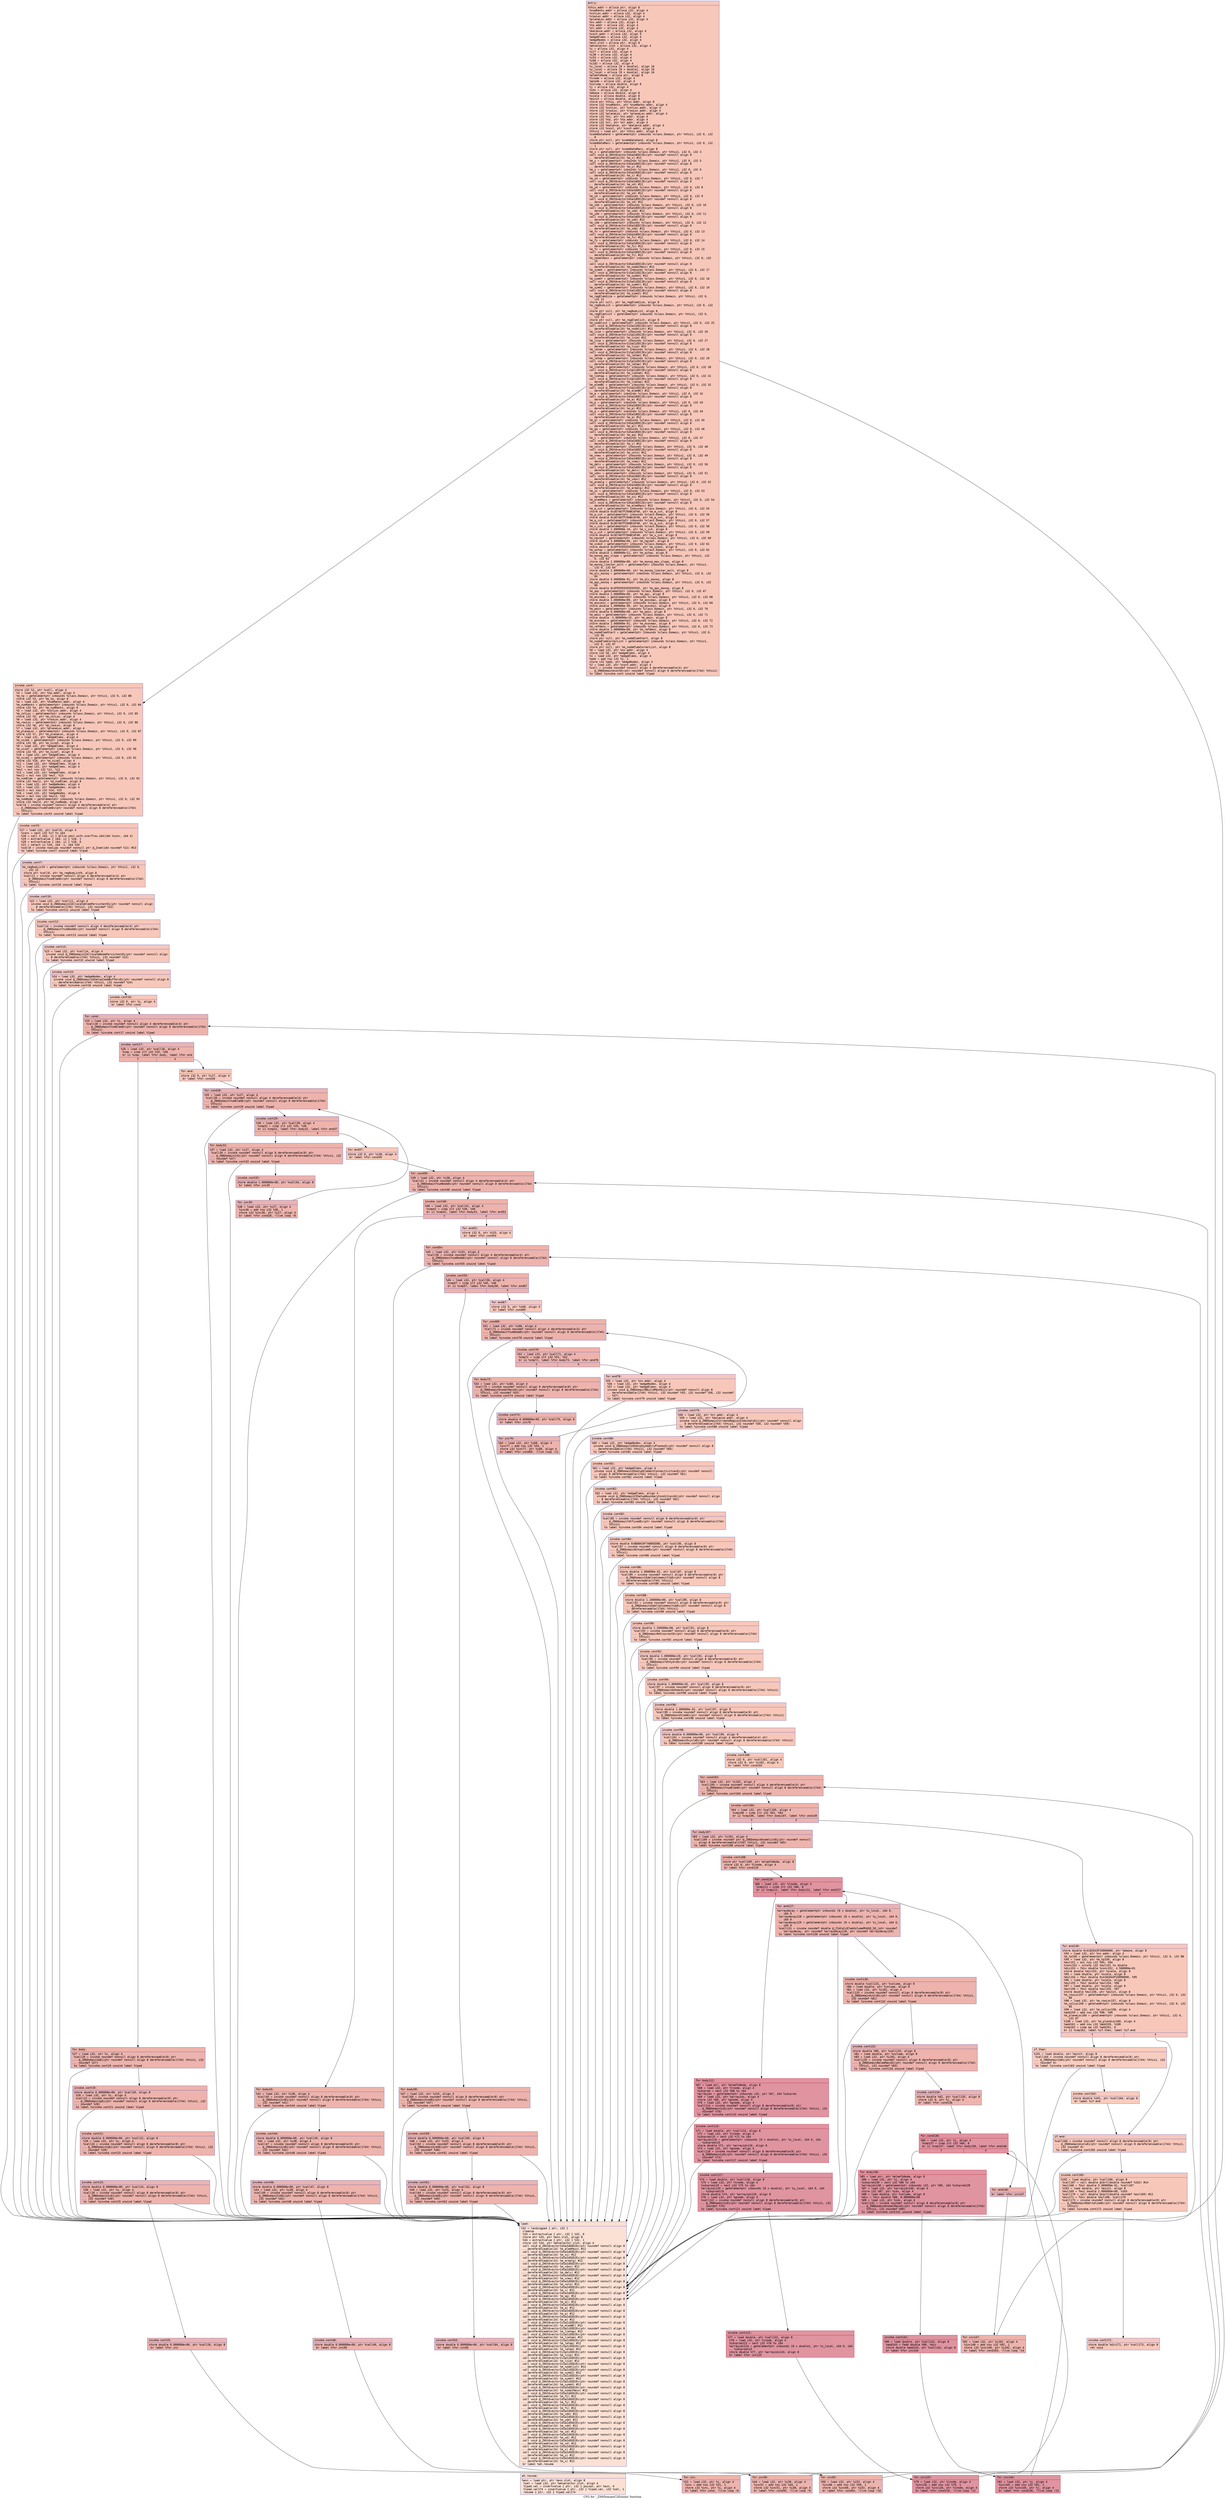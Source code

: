 digraph "CFG for '_ZN6DomainC2Eiiiiiiiii' function" {
	label="CFG for '_ZN6DomainC2Eiiiiiiiii' function";

	Node0x555f5b0104d0 [shape=record,color="#3d50c3ff", style=filled, fillcolor="#ec7f6370" fontname="Courier",label="{entry:\l|  %this.addr = alloca ptr, align 8\l  %numRanks.addr = alloca i32, align 4\l  %colLoc.addr = alloca i32, align 4\l  %rowLoc.addr = alloca i32, align 4\l  %planeLoc.addr = alloca i32, align 4\l  %nx.addr = alloca i32, align 4\l  %tp.addr = alloca i32, align 4\l  %nr.addr = alloca i32, align 4\l  %balance.addr = alloca i32, align 4\l  %cost.addr = alloca i32, align 4\l  %edgeElems = alloca i32, align 4\l  %edgeNodes = alloca i32, align 4\l  %exn.slot = alloca ptr, align 8\l  %ehselector.slot = alloca i32, align 4\l  %i = alloca i32, align 4\l  %i27 = alloca i32, align 4\l  %i38 = alloca i32, align 4\l  %i53 = alloca i32, align 4\l  %i68 = alloca i32, align 4\l  %i102 = alloca i32, align 4\l  %x_local = alloca [8 x double], align 16\l  %y_local = alloca [8 x double], align 16\l  %z_local = alloca [8 x double], align 16\l  %elemToNode = alloca ptr, align 8\l  %lnode = alloca i32, align 4\l  %gnode = alloca i32, align 4\l  %volume = alloca double, align 8\l  %j = alloca i32, align 4\l  %idx = alloca i32, align 4\l  %ebase = alloca double, align 8\l  %scale = alloca double, align 8\l  %einit = alloca double, align 8\l  store ptr %this, ptr %this.addr, align 8\l  store i32 %numRanks, ptr %numRanks.addr, align 4\l  store i32 %colLoc, ptr %colLoc.addr, align 4\l  store i32 %rowLoc, ptr %rowLoc.addr, align 4\l  store i32 %planeLoc, ptr %planeLoc.addr, align 4\l  store i32 %nx, ptr %nx.addr, align 4\l  store i32 %tp, ptr %tp.addr, align 4\l  store i32 %nr, ptr %nr.addr, align 4\l  store i32 %balance, ptr %balance.addr, align 4\l  store i32 %cost, ptr %cost.addr, align 4\l  %this1 = load ptr, ptr %this.addr, align 8\l  %commDataSend = getelementptr inbounds %class.Domain, ptr %this1, i32 0, i32\l... 0\l  store ptr null, ptr %commDataSend, align 8\l  %commDataRecv = getelementptr inbounds %class.Domain, ptr %this1, i32 0, i32\l... 1\l  store ptr null, ptr %commDataRecv, align 8\l  %m_x = getelementptr inbounds %class.Domain, ptr %this1, i32 0, i32 4\l  call void @_ZNSt6vectorIdSaIdEEC2Ev(ptr noundef nonnull align 8\l... dereferenceable(24) %m_x) #12\l  %m_y = getelementptr inbounds %class.Domain, ptr %this1, i32 0, i32 5\l  call void @_ZNSt6vectorIdSaIdEEC2Ev(ptr noundef nonnull align 8\l... dereferenceable(24) %m_y) #12\l  %m_z = getelementptr inbounds %class.Domain, ptr %this1, i32 0, i32 6\l  call void @_ZNSt6vectorIdSaIdEEC2Ev(ptr noundef nonnull align 8\l... dereferenceable(24) %m_z) #12\l  %m_xd = getelementptr inbounds %class.Domain, ptr %this1, i32 0, i32 7\l  call void @_ZNSt6vectorIdSaIdEEC2Ev(ptr noundef nonnull align 8\l... dereferenceable(24) %m_xd) #12\l  %m_yd = getelementptr inbounds %class.Domain, ptr %this1, i32 0, i32 8\l  call void @_ZNSt6vectorIdSaIdEEC2Ev(ptr noundef nonnull align 8\l... dereferenceable(24) %m_yd) #12\l  %m_zd = getelementptr inbounds %class.Domain, ptr %this1, i32 0, i32 9\l  call void @_ZNSt6vectorIdSaIdEEC2Ev(ptr noundef nonnull align 8\l... dereferenceable(24) %m_zd) #12\l  %m_xdd = getelementptr inbounds %class.Domain, ptr %this1, i32 0, i32 10\l  call void @_ZNSt6vectorIdSaIdEEC2Ev(ptr noundef nonnull align 8\l... dereferenceable(24) %m_xdd) #12\l  %m_ydd = getelementptr inbounds %class.Domain, ptr %this1, i32 0, i32 11\l  call void @_ZNSt6vectorIdSaIdEEC2Ev(ptr noundef nonnull align 8\l... dereferenceable(24) %m_ydd) #12\l  %m_zdd = getelementptr inbounds %class.Domain, ptr %this1, i32 0, i32 12\l  call void @_ZNSt6vectorIdSaIdEEC2Ev(ptr noundef nonnull align 8\l... dereferenceable(24) %m_zdd) #12\l  %m_fx = getelementptr inbounds %class.Domain, ptr %this1, i32 0, i32 13\l  call void @_ZNSt6vectorIdSaIdEEC2Ev(ptr noundef nonnull align 8\l... dereferenceable(24) %m_fx) #12\l  %m_fy = getelementptr inbounds %class.Domain, ptr %this1, i32 0, i32 14\l  call void @_ZNSt6vectorIdSaIdEEC2Ev(ptr noundef nonnull align 8\l... dereferenceable(24) %m_fy) #12\l  %m_fz = getelementptr inbounds %class.Domain, ptr %this1, i32 0, i32 15\l  call void @_ZNSt6vectorIdSaIdEEC2Ev(ptr noundef nonnull align 8\l... dereferenceable(24) %m_fz) #12\l  %m_nodalMass = getelementptr inbounds %class.Domain, ptr %this1, i32 0, i32\l... 16\l  call void @_ZNSt6vectorIdSaIdEEC2Ev(ptr noundef nonnull align 8\l... dereferenceable(24) %m_nodalMass) #12\l  %m_symmX = getelementptr inbounds %class.Domain, ptr %this1, i32 0, i32 17\l  call void @_ZNSt6vectorIiSaIiEEC2Ev(ptr noundef nonnull align 8\l... dereferenceable(24) %m_symmX) #12\l  %m_symmY = getelementptr inbounds %class.Domain, ptr %this1, i32 0, i32 18\l  call void @_ZNSt6vectorIiSaIiEEC2Ev(ptr noundef nonnull align 8\l... dereferenceable(24) %m_symmY) #12\l  %m_symmZ = getelementptr inbounds %class.Domain, ptr %this1, i32 0, i32 19\l  call void @_ZNSt6vectorIiSaIiEEC2Ev(ptr noundef nonnull align 8\l... dereferenceable(24) %m_symmZ) #12\l  %m_regElemSize = getelementptr inbounds %class.Domain, ptr %this1, i32 0,\l... i32 22\l  store ptr null, ptr %m_regElemSize, align 8\l  %m_regNumList = getelementptr inbounds %class.Domain, ptr %this1, i32 0, i32\l... 23\l  store ptr null, ptr %m_regNumList, align 8\l  %m_regElemlist = getelementptr inbounds %class.Domain, ptr %this1, i32 0,\l... i32 24\l  store ptr null, ptr %m_regElemlist, align 8\l  %m_nodelist = getelementptr inbounds %class.Domain, ptr %this1, i32 0, i32 25\l  call void @_ZNSt6vectorIiSaIiEEC2Ev(ptr noundef nonnull align 8\l... dereferenceable(24) %m_nodelist) #12\l  %m_lxim = getelementptr inbounds %class.Domain, ptr %this1, i32 0, i32 26\l  call void @_ZNSt6vectorIiSaIiEEC2Ev(ptr noundef nonnull align 8\l... dereferenceable(24) %m_lxim) #12\l  %m_lxip = getelementptr inbounds %class.Domain, ptr %this1, i32 0, i32 27\l  call void @_ZNSt6vectorIiSaIiEEC2Ev(ptr noundef nonnull align 8\l... dereferenceable(24) %m_lxip) #12\l  %m_letam = getelementptr inbounds %class.Domain, ptr %this1, i32 0, i32 28\l  call void @_ZNSt6vectorIiSaIiEEC2Ev(ptr noundef nonnull align 8\l... dereferenceable(24) %m_letam) #12\l  %m_letap = getelementptr inbounds %class.Domain, ptr %this1, i32 0, i32 29\l  call void @_ZNSt6vectorIiSaIiEEC2Ev(ptr noundef nonnull align 8\l... dereferenceable(24) %m_letap) #12\l  %m_lzetam = getelementptr inbounds %class.Domain, ptr %this1, i32 0, i32 30\l  call void @_ZNSt6vectorIiSaIiEEC2Ev(ptr noundef nonnull align 8\l... dereferenceable(24) %m_lzetam) #12\l  %m_lzetap = getelementptr inbounds %class.Domain, ptr %this1, i32 0, i32 31\l  call void @_ZNSt6vectorIiSaIiEEC2Ev(ptr noundef nonnull align 8\l... dereferenceable(24) %m_lzetap) #12\l  %m_elemBC = getelementptr inbounds %class.Domain, ptr %this1, i32 0, i32 32\l  call void @_ZNSt6vectorIiSaIiEEC2Ev(ptr noundef nonnull align 8\l... dereferenceable(24) %m_elemBC) #12\l  %m_e = getelementptr inbounds %class.Domain, ptr %this1, i32 0, i32 42\l  call void @_ZNSt6vectorIdSaIdEEC2Ev(ptr noundef nonnull align 8\l... dereferenceable(24) %m_e) #12\l  %m_p = getelementptr inbounds %class.Domain, ptr %this1, i32 0, i32 43\l  call void @_ZNSt6vectorIdSaIdEEC2Ev(ptr noundef nonnull align 8\l... dereferenceable(24) %m_p) #12\l  %m_q = getelementptr inbounds %class.Domain, ptr %this1, i32 0, i32 44\l  call void @_ZNSt6vectorIdSaIdEEC2Ev(ptr noundef nonnull align 8\l... dereferenceable(24) %m_q) #12\l  %m_ql = getelementptr inbounds %class.Domain, ptr %this1, i32 0, i32 45\l  call void @_ZNSt6vectorIdSaIdEEC2Ev(ptr noundef nonnull align 8\l... dereferenceable(24) %m_ql) #12\l  %m_qq = getelementptr inbounds %class.Domain, ptr %this1, i32 0, i32 46\l  call void @_ZNSt6vectorIdSaIdEEC2Ev(ptr noundef nonnull align 8\l... dereferenceable(24) %m_qq) #12\l  %m_v = getelementptr inbounds %class.Domain, ptr %this1, i32 0, i32 47\l  call void @_ZNSt6vectorIdSaIdEEC2Ev(ptr noundef nonnull align 8\l... dereferenceable(24) %m_v) #12\l  %m_volo = getelementptr inbounds %class.Domain, ptr %this1, i32 0, i32 48\l  call void @_ZNSt6vectorIdSaIdEEC2Ev(ptr noundef nonnull align 8\l... dereferenceable(24) %m_volo) #12\l  %m_vnew = getelementptr inbounds %class.Domain, ptr %this1, i32 0, i32 49\l  call void @_ZNSt6vectorIdSaIdEEC2Ev(ptr noundef nonnull align 8\l... dereferenceable(24) %m_vnew) #12\l  %m_delv = getelementptr inbounds %class.Domain, ptr %this1, i32 0, i32 50\l  call void @_ZNSt6vectorIdSaIdEEC2Ev(ptr noundef nonnull align 8\l... dereferenceable(24) %m_delv) #12\l  %m_vdov = getelementptr inbounds %class.Domain, ptr %this1, i32 0, i32 51\l  call void @_ZNSt6vectorIdSaIdEEC2Ev(ptr noundef nonnull align 8\l... dereferenceable(24) %m_vdov) #12\l  %m_arealg = getelementptr inbounds %class.Domain, ptr %this1, i32 0, i32 52\l  call void @_ZNSt6vectorIdSaIdEEC2Ev(ptr noundef nonnull align 8\l... dereferenceable(24) %m_arealg) #12\l  %m_ss = getelementptr inbounds %class.Domain, ptr %this1, i32 0, i32 53\l  call void @_ZNSt6vectorIdSaIdEEC2Ev(ptr noundef nonnull align 8\l... dereferenceable(24) %m_ss) #12\l  %m_elemMass = getelementptr inbounds %class.Domain, ptr %this1, i32 0, i32 54\l  call void @_ZNSt6vectorIdSaIdEEC2Ev(ptr noundef nonnull align 8\l... dereferenceable(24) %m_elemMass) #12\l  %m_e_cut = getelementptr inbounds %class.Domain, ptr %this1, i32 0, i32 55\l  store double 0x3E7AD7F29ABCAF48, ptr %m_e_cut, align 8\l  %m_p_cut = getelementptr inbounds %class.Domain, ptr %this1, i32 0, i32 56\l  store double 0x3E7AD7F29ABCAF48, ptr %m_p_cut, align 8\l  %m_q_cut = getelementptr inbounds %class.Domain, ptr %this1, i32 0, i32 57\l  store double 0x3E7AD7F29ABCAF48, ptr %m_q_cut, align 8\l  %m_v_cut = getelementptr inbounds %class.Domain, ptr %this1, i32 0, i32 58\l  store double 1.000000e-10, ptr %m_v_cut, align 8\l  %m_u_cut = getelementptr inbounds %class.Domain, ptr %this1, i32 0, i32 59\l  store double 0x3E7AD7F29ABCAF48, ptr %m_u_cut, align 8\l  %m_hgcoef = getelementptr inbounds %class.Domain, ptr %this1, i32 0, i32 60\l  store double 3.000000e+00, ptr %m_hgcoef, align 8\l  %m_ss4o3 = getelementptr inbounds %class.Domain, ptr %this1, i32 0, i32 61\l  store double 0x3FF5555555555555, ptr %m_ss4o3, align 8\l  %m_qstop = getelementptr inbounds %class.Domain, ptr %this1, i32 0, i32 62\l  store double 1.000000e+12, ptr %m_qstop, align 8\l  %m_monoq_max_slope = getelementptr inbounds %class.Domain, ptr %this1, i32\l... 0, i32 63\l  store double 1.000000e+00, ptr %m_monoq_max_slope, align 8\l  %m_monoq_limiter_mult = getelementptr inbounds %class.Domain, ptr %this1,\l... i32 0, i32 64\l  store double 2.000000e+00, ptr %m_monoq_limiter_mult, align 8\l  %m_qlc_monoq = getelementptr inbounds %class.Domain, ptr %this1, i32 0, i32\l... 65\l  store double 5.000000e-01, ptr %m_qlc_monoq, align 8\l  %m_qqc_monoq = getelementptr inbounds %class.Domain, ptr %this1, i32 0, i32\l... 66\l  store double 0x3FE5555555555555, ptr %m_qqc_monoq, align 8\l  %m_qqc = getelementptr inbounds %class.Domain, ptr %this1, i32 0, i32 67\l  store double 2.000000e+00, ptr %m_qqc, align 8\l  %m_eosvmax = getelementptr inbounds %class.Domain, ptr %this1, i32 0, i32 68\l  store double 1.000000e+09, ptr %m_eosvmax, align 8\l  %m_eosvmin = getelementptr inbounds %class.Domain, ptr %this1, i32 0, i32 69\l  store double 1.000000e-09, ptr %m_eosvmin, align 8\l  %m_pmin = getelementptr inbounds %class.Domain, ptr %this1, i32 0, i32 70\l  store double 0.000000e+00, ptr %m_pmin, align 8\l  %m_emin = getelementptr inbounds %class.Domain, ptr %this1, i32 0, i32 71\l  store double -1.000000e+15, ptr %m_emin, align 8\l  %m_dvovmax = getelementptr inbounds %class.Domain, ptr %this1, i32 0, i32 72\l  store double 1.000000e-01, ptr %m_dvovmax, align 8\l  %m_refdens = getelementptr inbounds %class.Domain, ptr %this1, i32 0, i32 73\l  store double 1.000000e+00, ptr %m_refdens, align 8\l  %m_nodeElemStart = getelementptr inbounds %class.Domain, ptr %this1, i32 0,\l... i32 96\l  store ptr null, ptr %m_nodeElemStart, align 8\l  %m_nodeElemCornerList = getelementptr inbounds %class.Domain, ptr %this1,\l... i32 0, i32 97\l  store ptr null, ptr %m_nodeElemCornerList, align 8\l  %0 = load i32, ptr %nx.addr, align 4\l  store i32 %0, ptr %edgeElems, align 4\l  %1 = load i32, ptr %edgeElems, align 4\l  %add = add nsw i32 %1, 1\l  store i32 %add, ptr %edgeNodes, align 4\l  %2 = load i32, ptr %cost.addr, align 4\l  %call = invoke noundef nonnull align 4 dereferenceable(4) ptr\l... @_ZN6Domain4costEv(ptr noundef nonnull align 8 dereferenceable(1744) %this1)\l          to label %invoke.cont unwind label %lpad\l}"];
	Node0x555f5b0104d0 -> Node0x555f5b01e450[tooltip="entry -> invoke.cont\nProbability 100.00%" ];
	Node0x555f5b0104d0 -> Node0x555f5b01e500[tooltip="entry -> lpad\nProbability 0.00%" ];
	Node0x555f5b01e450 [shape=record,color="#3d50c3ff", style=filled, fillcolor="#ec7f6370" fontname="Courier",label="{invoke.cont:\l|  store i32 %2, ptr %call, align 4\l  %3 = load i32, ptr %tp.addr, align 4\l  %m_tp = getelementptr inbounds %class.Domain, ptr %this1, i32 0, i32 88\l  store i32 %3, ptr %m_tp, align 8\l  %4 = load i32, ptr %numRanks.addr, align 4\l  %m_numRanks = getelementptr inbounds %class.Domain, ptr %this1, i32 0, i32 84\l  store i32 %4, ptr %m_numRanks, align 8\l  %5 = load i32, ptr %colLoc.addr, align 4\l  %m_colLoc = getelementptr inbounds %class.Domain, ptr %this1, i32 0, i32 85\l  store i32 %5, ptr %m_colLoc, align 4\l  %6 = load i32, ptr %rowLoc.addr, align 4\l  %m_rowLoc = getelementptr inbounds %class.Domain, ptr %this1, i32 0, i32 86\l  store i32 %6, ptr %m_rowLoc, align 8\l  %7 = load i32, ptr %planeLoc.addr, align 4\l  %m_planeLoc = getelementptr inbounds %class.Domain, ptr %this1, i32 0, i32 87\l  store i32 %7, ptr %m_planeLoc, align 4\l  %8 = load i32, ptr %edgeElems, align 4\l  %m_sizeX = getelementptr inbounds %class.Domain, ptr %this1, i32 0, i32 89\l  store i32 %8, ptr %m_sizeX, align 4\l  %9 = load i32, ptr %edgeElems, align 4\l  %m_sizeY = getelementptr inbounds %class.Domain, ptr %this1, i32 0, i32 90\l  store i32 %9, ptr %m_sizeY, align 8\l  %10 = load i32, ptr %edgeElems, align 4\l  %m_sizeZ = getelementptr inbounds %class.Domain, ptr %this1, i32 0, i32 91\l  store i32 %10, ptr %m_sizeZ, align 4\l  %11 = load i32, ptr %edgeElems, align 4\l  %12 = load i32, ptr %edgeElems, align 4\l  %mul = mul nsw i32 %11, %12\l  %13 = load i32, ptr %edgeElems, align 4\l  %mul2 = mul nsw i32 %mul, %13\l  %m_numElem = getelementptr inbounds %class.Domain, ptr %this1, i32 0, i32 92\l  store i32 %mul2, ptr %m_numElem, align 8\l  %14 = load i32, ptr %edgeNodes, align 4\l  %15 = load i32, ptr %edgeNodes, align 4\l  %mul3 = mul nsw i32 %14, %15\l  %16 = load i32, ptr %edgeNodes, align 4\l  %mul4 = mul nsw i32 %mul3, %16\l  %m_numNode = getelementptr inbounds %class.Domain, ptr %this1, i32 0, i32 93\l  store i32 %mul4, ptr %m_numNode, align 4\l  %call6 = invoke noundef nonnull align 4 dereferenceable(4) ptr\l... @_ZN6Domain7numElemEv(ptr noundef nonnull align 8 dereferenceable(1744)\l... %this1)\l          to label %invoke.cont5 unwind label %lpad\l}"];
	Node0x555f5b01e450 -> Node0x555f5b020280[tooltip="invoke.cont -> invoke.cont5\nProbability 100.00%" ];
	Node0x555f5b01e450 -> Node0x555f5b01e500[tooltip="invoke.cont -> lpad\nProbability 0.00%" ];
	Node0x555f5b020280 [shape=record,color="#3d50c3ff", style=filled, fillcolor="#ec7f6370" fontname="Courier",label="{invoke.cont5:\l|  %17 = load i32, ptr %call6, align 4\l  %conv = sext i32 %17 to i64\l  %18 = call \{ i64, i1 \} @llvm.umul.with.overflow.i64(i64 %conv, i64 4)\l  %19 = extractvalue \{ i64, i1 \} %18, 1\l  %20 = extractvalue \{ i64, i1 \} %18, 0\l  %21 = select i1 %19, i64 -1, i64 %20\l  %call8 = invoke noalias noundef nonnull ptr @_Znam(i64 noundef %21) #13\l          to label %invoke.cont7 unwind label %lpad\l}"];
	Node0x555f5b020280 -> Node0x555f5b020b90[tooltip="invoke.cont5 -> invoke.cont7\nProbability 100.00%" ];
	Node0x555f5b020280 -> Node0x555f5b01e500[tooltip="invoke.cont5 -> lpad\nProbability 0.00%" ];
	Node0x555f5b020b90 [shape=record,color="#3d50c3ff", style=filled, fillcolor="#ec7f6370" fontname="Courier",label="{invoke.cont7:\l|  %m_regNumList9 = getelementptr inbounds %class.Domain, ptr %this1, i32 0,\l... i32 23\l  store ptr %call8, ptr %m_regNumList9, align 8\l  %call11 = invoke noundef nonnull align 4 dereferenceable(4) ptr\l... @_ZN6Domain7numElemEv(ptr noundef nonnull align 8 dereferenceable(1744)\l... %this1)\l          to label %invoke.cont10 unwind label %lpad\l}"];
	Node0x555f5b020b90 -> Node0x555f5b020fc0[tooltip="invoke.cont7 -> invoke.cont10\nProbability 100.00%" ];
	Node0x555f5b020b90 -> Node0x555f5b01e500[tooltip="invoke.cont7 -> lpad\nProbability 0.00%" ];
	Node0x555f5b020fc0 [shape=record,color="#3d50c3ff", style=filled, fillcolor="#ec7f6370" fontname="Courier",label="{invoke.cont10:\l|  %22 = load i32, ptr %call11, align 4\l  invoke void @_ZN6Domain22AllocateElemPersistentEi(ptr noundef nonnull align\l... 8 dereferenceable(1744) %this1, i32 noundef %22)\l          to label %invoke.cont12 unwind label %lpad\l}"];
	Node0x555f5b020fc0 -> Node0x555f5b021160[tooltip="invoke.cont10 -> invoke.cont12\nProbability 100.00%" ];
	Node0x555f5b020fc0 -> Node0x555f5b01e500[tooltip="invoke.cont10 -> lpad\nProbability 0.00%" ];
	Node0x555f5b021160 [shape=record,color="#3d50c3ff", style=filled, fillcolor="#ec7f6370" fontname="Courier",label="{invoke.cont12:\l|  %call14 = invoke noundef nonnull align 4 dereferenceable(4) ptr\l... @_ZN6Domain7numNodeEv(ptr noundef nonnull align 8 dereferenceable(1744)\l... %this1)\l          to label %invoke.cont13 unwind label %lpad\l}"];
	Node0x555f5b021160 -> Node0x555f5b021450[tooltip="invoke.cont12 -> invoke.cont13\nProbability 100.00%" ];
	Node0x555f5b021160 -> Node0x555f5b01e500[tooltip="invoke.cont12 -> lpad\nProbability 0.00%" ];
	Node0x555f5b021450 [shape=record,color="#3d50c3ff", style=filled, fillcolor="#ec7f6370" fontname="Courier",label="{invoke.cont13:\l|  %23 = load i32, ptr %call14, align 4\l  invoke void @_ZN6Domain22AllocateNodePersistentEi(ptr noundef nonnull align\l... 8 dereferenceable(1744) %this1, i32 noundef %23)\l          to label %invoke.cont15 unwind label %lpad\l}"];
	Node0x555f5b021450 -> Node0x555f5b021760[tooltip="invoke.cont13 -> invoke.cont15\nProbability 100.00%" ];
	Node0x555f5b021450 -> Node0x555f5b01e500[tooltip="invoke.cont13 -> lpad\nProbability 0.00%" ];
	Node0x555f5b021760 [shape=record,color="#3d50c3ff", style=filled, fillcolor="#ec7f6370" fontname="Courier",label="{invoke.cont15:\l|  %24 = load i32, ptr %edgeNodes, align 4\l  invoke void @_ZN6Domain16SetupCommBuffersEi(ptr noundef nonnull align 8\l... dereferenceable(1744) %this1, i32 noundef %24)\l          to label %invoke.cont16 unwind label %lpad\l}"];
	Node0x555f5b021760 -> Node0x555f5b021b00[tooltip="invoke.cont15 -> invoke.cont16\nProbability 100.00%" ];
	Node0x555f5b021760 -> Node0x555f5b01e500[tooltip="invoke.cont15 -> lpad\nProbability 0.00%" ];
	Node0x555f5b021b00 [shape=record,color="#3d50c3ff", style=filled, fillcolor="#ec7f6370" fontname="Courier",label="{invoke.cont16:\l|  store i32 0, ptr %i, align 4\l  br label %for.cond\l}"];
	Node0x555f5b021b00 -> Node0x555f5b021e80[tooltip="invoke.cont16 -> for.cond\nProbability 100.00%" ];
	Node0x555f5b021e80 [shape=record,color="#3d50c3ff", style=filled, fillcolor="#d6524470" fontname="Courier",label="{for.cond:\l|  %25 = load i32, ptr %i, align 4\l  %call18 = invoke noundef nonnull align 4 dereferenceable(4) ptr\l... @_ZN6Domain7numElemEv(ptr noundef nonnull align 8 dereferenceable(1744)\l... %this1)\l          to label %invoke.cont17 unwind label %lpad\l}"];
	Node0x555f5b021e80 -> Node0x555f5b021ff0[tooltip="for.cond -> invoke.cont17\nProbability 100.00%" ];
	Node0x555f5b021e80 -> Node0x555f5b01e500[tooltip="for.cond -> lpad\nProbability 0.00%" ];
	Node0x555f5b021ff0 [shape=record,color="#3d50c3ff", style=filled, fillcolor="#d6524470" fontname="Courier",label="{invoke.cont17:\l|  %26 = load i32, ptr %call18, align 4\l  %cmp = icmp slt i32 %25, %26\l  br i1 %cmp, label %for.body, label %for.end\l|{<s0>T|<s1>F}}"];
	Node0x555f5b021ff0:s0 -> Node0x555f5b0222e0[tooltip="invoke.cont17 -> for.body\nProbability 96.88%" ];
	Node0x555f5b021ff0:s1 -> Node0x555f5b022330[tooltip="invoke.cont17 -> for.end\nProbability 3.12%" ];
	Node0x555f5b0222e0 [shape=record,color="#3d50c3ff", style=filled, fillcolor="#d6524470" fontname="Courier",label="{for.body:\l|  %27 = load i32, ptr %i, align 4\l  %call20 = invoke noundef nonnull align 8 dereferenceable(8) ptr\l... @_ZN6Domain1eEi(ptr noundef nonnull align 8 dereferenceable(1744) %this1, i32\l... noundef %27)\l          to label %invoke.cont19 unwind label %lpad\l}"];
	Node0x555f5b0222e0 -> Node0x555f5b022530[tooltip="for.body -> invoke.cont19\nProbability 100.00%" ];
	Node0x555f5b0222e0 -> Node0x555f5b01e500[tooltip="for.body -> lpad\nProbability 0.00%" ];
	Node0x555f5b022530 [shape=record,color="#3d50c3ff", style=filled, fillcolor="#d6524470" fontname="Courier",label="{invoke.cont19:\l|  store double 0.000000e+00, ptr %call20, align 8\l  %28 = load i32, ptr %i, align 4\l  %call22 = invoke noundef nonnull align 8 dereferenceable(8) ptr\l... @_ZN6Domain1pEi(ptr noundef nonnull align 8 dereferenceable(1744) %this1, i32\l... noundef %28)\l          to label %invoke.cont21 unwind label %lpad\l}"];
	Node0x555f5b022530 -> Node0x555f5b022970[tooltip="invoke.cont19 -> invoke.cont21\nProbability 100.00%" ];
	Node0x555f5b022530 -> Node0x555f5b01e500[tooltip="invoke.cont19 -> lpad\nProbability 0.00%" ];
	Node0x555f5b022970 [shape=record,color="#3d50c3ff", style=filled, fillcolor="#d6524470" fontname="Courier",label="{invoke.cont21:\l|  store double 0.000000e+00, ptr %call22, align 8\l  %29 = load i32, ptr %i, align 4\l  %call24 = invoke noundef nonnull align 8 dereferenceable(8) ptr\l... @_ZN6Domain1qEi(ptr noundef nonnull align 8 dereferenceable(1744) %this1, i32\l... noundef %29)\l          to label %invoke.cont23 unwind label %lpad\l}"];
	Node0x555f5b022970 -> Node0x555f5b022d60[tooltip="invoke.cont21 -> invoke.cont23\nProbability 100.00%" ];
	Node0x555f5b022970 -> Node0x555f5b01e500[tooltip="invoke.cont21 -> lpad\nProbability 0.00%" ];
	Node0x555f5b022d60 [shape=record,color="#3d50c3ff", style=filled, fillcolor="#d6524470" fontname="Courier",label="{invoke.cont23:\l|  store double 0.000000e+00, ptr %call24, align 8\l  %30 = load i32, ptr %i, align 4\l  %call26 = invoke noundef nonnull align 8 dereferenceable(8) ptr\l... @_ZN6Domain2ssEi(ptr noundef nonnull align 8 dereferenceable(1744) %this1,\l... i32 noundef %30)\l          to label %invoke.cont25 unwind label %lpad\l}"];
	Node0x555f5b022d60 -> Node0x555f5b023150[tooltip="invoke.cont23 -> invoke.cont25\nProbability 100.00%" ];
	Node0x555f5b022d60 -> Node0x555f5b01e500[tooltip="invoke.cont23 -> lpad\nProbability 0.00%" ];
	Node0x555f5b023150 [shape=record,color="#3d50c3ff", style=filled, fillcolor="#d6524470" fontname="Courier",label="{invoke.cont25:\l|  store double 0.000000e+00, ptr %call26, align 8\l  br label %for.inc\l}"];
	Node0x555f5b023150 -> Node0x555f5b0234c0[tooltip="invoke.cont25 -> for.inc\nProbability 100.00%" ];
	Node0x555f5b0234c0 [shape=record,color="#3d50c3ff", style=filled, fillcolor="#d6524470" fontname="Courier",label="{for.inc:\l|  %31 = load i32, ptr %i, align 4\l  %inc = add nsw i32 %31, 1\l  store i32 %inc, ptr %i, align 4\l  br label %for.cond, !llvm.loop !6\l}"];
	Node0x555f5b0234c0 -> Node0x555f5b021e80[tooltip="for.inc -> for.cond\nProbability 100.00%" ];
	Node0x555f5b01e500 [shape=record,color="#3d50c3ff", style=filled, fillcolor="#f7b99e70" fontname="Courier",label="{lpad:\l|  %32 = landingpad \{ ptr, i32 \}\l          cleanup\l  %33 = extractvalue \{ ptr, i32 \} %32, 0\l  store ptr %33, ptr %exn.slot, align 8\l  %34 = extractvalue \{ ptr, i32 \} %32, 1\l  store i32 %34, ptr %ehselector.slot, align 4\l  call void @_ZNSt6vectorIdSaIdEED2Ev(ptr noundef nonnull align 8\l... dereferenceable(24) %m_elemMass) #12\l  call void @_ZNSt6vectorIdSaIdEED2Ev(ptr noundef nonnull align 8\l... dereferenceable(24) %m_ss) #12\l  call void @_ZNSt6vectorIdSaIdEED2Ev(ptr noundef nonnull align 8\l... dereferenceable(24) %m_arealg) #12\l  call void @_ZNSt6vectorIdSaIdEED2Ev(ptr noundef nonnull align 8\l... dereferenceable(24) %m_vdov) #12\l  call void @_ZNSt6vectorIdSaIdEED2Ev(ptr noundef nonnull align 8\l... dereferenceable(24) %m_delv) #12\l  call void @_ZNSt6vectorIdSaIdEED2Ev(ptr noundef nonnull align 8\l... dereferenceable(24) %m_vnew) #12\l  call void @_ZNSt6vectorIdSaIdEED2Ev(ptr noundef nonnull align 8\l... dereferenceable(24) %m_volo) #12\l  call void @_ZNSt6vectorIdSaIdEED2Ev(ptr noundef nonnull align 8\l... dereferenceable(24) %m_v) #12\l  call void @_ZNSt6vectorIdSaIdEED2Ev(ptr noundef nonnull align 8\l... dereferenceable(24) %m_qq) #12\l  call void @_ZNSt6vectorIdSaIdEED2Ev(ptr noundef nonnull align 8\l... dereferenceable(24) %m_ql) #12\l  call void @_ZNSt6vectorIdSaIdEED2Ev(ptr noundef nonnull align 8\l... dereferenceable(24) %m_q) #12\l  call void @_ZNSt6vectorIdSaIdEED2Ev(ptr noundef nonnull align 8\l... dereferenceable(24) %m_p) #12\l  call void @_ZNSt6vectorIdSaIdEED2Ev(ptr noundef nonnull align 8\l... dereferenceable(24) %m_e) #12\l  call void @_ZNSt6vectorIiSaIiEED2Ev(ptr noundef nonnull align 8\l... dereferenceable(24) %m_elemBC) #12\l  call void @_ZNSt6vectorIiSaIiEED2Ev(ptr noundef nonnull align 8\l... dereferenceable(24) %m_lzetap) #12\l  call void @_ZNSt6vectorIiSaIiEED2Ev(ptr noundef nonnull align 8\l... dereferenceable(24) %m_lzetam) #12\l  call void @_ZNSt6vectorIiSaIiEED2Ev(ptr noundef nonnull align 8\l... dereferenceable(24) %m_letap) #12\l  call void @_ZNSt6vectorIiSaIiEED2Ev(ptr noundef nonnull align 8\l... dereferenceable(24) %m_letam) #12\l  call void @_ZNSt6vectorIiSaIiEED2Ev(ptr noundef nonnull align 8\l... dereferenceable(24) %m_lxip) #12\l  call void @_ZNSt6vectorIiSaIiEED2Ev(ptr noundef nonnull align 8\l... dereferenceable(24) %m_lxim) #12\l  call void @_ZNSt6vectorIiSaIiEED2Ev(ptr noundef nonnull align 8\l... dereferenceable(24) %m_nodelist) #12\l  call void @_ZNSt6vectorIiSaIiEED2Ev(ptr noundef nonnull align 8\l... dereferenceable(24) %m_symmZ) #12\l  call void @_ZNSt6vectorIiSaIiEED2Ev(ptr noundef nonnull align 8\l... dereferenceable(24) %m_symmY) #12\l  call void @_ZNSt6vectorIiSaIiEED2Ev(ptr noundef nonnull align 8\l... dereferenceable(24) %m_symmX) #12\l  call void @_ZNSt6vectorIdSaIdEED2Ev(ptr noundef nonnull align 8\l... dereferenceable(24) %m_nodalMass) #12\l  call void @_ZNSt6vectorIdSaIdEED2Ev(ptr noundef nonnull align 8\l... dereferenceable(24) %m_fz) #12\l  call void @_ZNSt6vectorIdSaIdEED2Ev(ptr noundef nonnull align 8\l... dereferenceable(24) %m_fy) #12\l  call void @_ZNSt6vectorIdSaIdEED2Ev(ptr noundef nonnull align 8\l... dereferenceable(24) %m_fx) #12\l  call void @_ZNSt6vectorIdSaIdEED2Ev(ptr noundef nonnull align 8\l... dereferenceable(24) %m_zdd) #12\l  call void @_ZNSt6vectorIdSaIdEED2Ev(ptr noundef nonnull align 8\l... dereferenceable(24) %m_ydd) #12\l  call void @_ZNSt6vectorIdSaIdEED2Ev(ptr noundef nonnull align 8\l... dereferenceable(24) %m_xdd) #12\l  call void @_ZNSt6vectorIdSaIdEED2Ev(ptr noundef nonnull align 8\l... dereferenceable(24) %m_zd) #12\l  call void @_ZNSt6vectorIdSaIdEED2Ev(ptr noundef nonnull align 8\l... dereferenceable(24) %m_yd) #12\l  call void @_ZNSt6vectorIdSaIdEED2Ev(ptr noundef nonnull align 8\l... dereferenceable(24) %m_xd) #12\l  call void @_ZNSt6vectorIdSaIdEED2Ev(ptr noundef nonnull align 8\l... dereferenceable(24) %m_z) #12\l  call void @_ZNSt6vectorIdSaIdEED2Ev(ptr noundef nonnull align 8\l... dereferenceable(24) %m_y) #12\l  call void @_ZNSt6vectorIdSaIdEED2Ev(ptr noundef nonnull align 8\l... dereferenceable(24) %m_x) #12\l  br label %eh.resume\l}"];
	Node0x555f5b01e500 -> Node0x555f5b026f30[tooltip="lpad -> eh.resume\nProbability 100.00%" ];
	Node0x555f5b022330 [shape=record,color="#3d50c3ff", style=filled, fillcolor="#ec7f6370" fontname="Courier",label="{for.end:\l|  store i32 0, ptr %i27, align 4\l  br label %for.cond28\l}"];
	Node0x555f5b022330 -> Node0x555f5b0270f0[tooltip="for.end -> for.cond28\nProbability 100.00%" ];
	Node0x555f5b0270f0 [shape=record,color="#3d50c3ff", style=filled, fillcolor="#d6524470" fontname="Courier",label="{for.cond28:\l|  %35 = load i32, ptr %i27, align 4\l  %call30 = invoke noundef nonnull align 4 dereferenceable(4) ptr\l... @_ZN6Domain7numElemEv(ptr noundef nonnull align 8 dereferenceable(1744)\l... %this1)\l          to label %invoke.cont29 unwind label %lpad\l}"];
	Node0x555f5b0270f0 -> Node0x555f5b027260[tooltip="for.cond28 -> invoke.cont29\nProbability 100.00%" ];
	Node0x555f5b0270f0 -> Node0x555f5b01e500[tooltip="for.cond28 -> lpad\nProbability 0.00%" ];
	Node0x555f5b027260 [shape=record,color="#3d50c3ff", style=filled, fillcolor="#d6524470" fontname="Courier",label="{invoke.cont29:\l|  %36 = load i32, ptr %call30, align 4\l  %cmp31 = icmp slt i32 %35, %36\l  br i1 %cmp31, label %for.body32, label %for.end37\l|{<s0>T|<s1>F}}"];
	Node0x555f5b027260:s0 -> Node0x555f5b027570[tooltip="invoke.cont29 -> for.body32\nProbability 96.88%" ];
	Node0x555f5b027260:s1 -> Node0x555f5b0275c0[tooltip="invoke.cont29 -> for.end37\nProbability 3.12%" ];
	Node0x555f5b027570 [shape=record,color="#3d50c3ff", style=filled, fillcolor="#d6524470" fontname="Courier",label="{for.body32:\l|  %37 = load i32, ptr %i27, align 4\l  %call34 = invoke noundef nonnull align 8 dereferenceable(8) ptr\l... @_ZN6Domain1vEi(ptr noundef nonnull align 8 dereferenceable(1744) %this1, i32\l... noundef %37)\l          to label %invoke.cont33 unwind label %lpad\l}"];
	Node0x555f5b027570 -> Node0x555f5b0277a0[tooltip="for.body32 -> invoke.cont33\nProbability 100.00%" ];
	Node0x555f5b027570 -> Node0x555f5b01e500[tooltip="for.body32 -> lpad\nProbability 0.00%" ];
	Node0x555f5b0277a0 [shape=record,color="#3d50c3ff", style=filled, fillcolor="#d6524470" fontname="Courier",label="{invoke.cont33:\l|  store double 1.000000e+00, ptr %call34, align 8\l  br label %for.inc35\l}"];
	Node0x555f5b0277a0 -> Node0x555f5b027b30[tooltip="invoke.cont33 -> for.inc35\nProbability 100.00%" ];
	Node0x555f5b027b30 [shape=record,color="#3d50c3ff", style=filled, fillcolor="#d6524470" fontname="Courier",label="{for.inc35:\l|  %38 = load i32, ptr %i27, align 4\l  %inc36 = add nsw i32 %38, 1\l  store i32 %inc36, ptr %i27, align 4\l  br label %for.cond28, !llvm.loop !8\l}"];
	Node0x555f5b027b30 -> Node0x555f5b0270f0[tooltip="for.inc35 -> for.cond28\nProbability 100.00%" ];
	Node0x555f5b0275c0 [shape=record,color="#3d50c3ff", style=filled, fillcolor="#ec7f6370" fontname="Courier",label="{for.end37:\l|  store i32 0, ptr %i38, align 4\l  br label %for.cond39\l}"];
	Node0x555f5b0275c0 -> Node0x555f5b028030[tooltip="for.end37 -> for.cond39\nProbability 100.00%" ];
	Node0x555f5b028030 [shape=record,color="#3d50c3ff", style=filled, fillcolor="#d6524470" fontname="Courier",label="{for.cond39:\l|  %39 = load i32, ptr %i38, align 4\l  %call41 = invoke noundef nonnull align 4 dereferenceable(4) ptr\l... @_ZN6Domain7numNodeEv(ptr noundef nonnull align 8 dereferenceable(1744)\l... %this1)\l          to label %invoke.cont40 unwind label %lpad\l}"];
	Node0x555f5b028030 -> Node0x555f5b0281d0[tooltip="for.cond39 -> invoke.cont40\nProbability 100.00%" ];
	Node0x555f5b028030 -> Node0x555f5b01e500[tooltip="for.cond39 -> lpad\nProbability 0.00%" ];
	Node0x555f5b0281d0 [shape=record,color="#3d50c3ff", style=filled, fillcolor="#d6524470" fontname="Courier",label="{invoke.cont40:\l|  %40 = load i32, ptr %call41, align 4\l  %cmp42 = icmp slt i32 %39, %40\l  br i1 %cmp42, label %for.body43, label %for.end52\l|{<s0>T|<s1>F}}"];
	Node0x555f5b0281d0:s0 -> Node0x555f5b028500[tooltip="invoke.cont40 -> for.body43\nProbability 96.88%" ];
	Node0x555f5b0281d0:s1 -> Node0x555f5b028550[tooltip="invoke.cont40 -> for.end52\nProbability 3.12%" ];
	Node0x555f5b028500 [shape=record,color="#3d50c3ff", style=filled, fillcolor="#d6524470" fontname="Courier",label="{for.body43:\l|  %41 = load i32, ptr %i38, align 4\l  %call45 = invoke noundef nonnull align 8 dereferenceable(8) ptr\l... @_ZN6Domain2xdEi(ptr noundef nonnull align 8 dereferenceable(1744) %this1,\l... i32 noundef %41)\l          to label %invoke.cont44 unwind label %lpad\l}"];
	Node0x555f5b028500 -> Node0x555f5b0286d0[tooltip="for.body43 -> invoke.cont44\nProbability 100.00%" ];
	Node0x555f5b028500 -> Node0x555f5b01e500[tooltip="for.body43 -> lpad\nProbability 0.00%" ];
	Node0x555f5b0286d0 [shape=record,color="#3d50c3ff", style=filled, fillcolor="#d6524470" fontname="Courier",label="{invoke.cont44:\l|  store double 0.000000e+00, ptr %call45, align 8\l  %42 = load i32, ptr %i38, align 4\l  %call47 = invoke noundef nonnull align 8 dereferenceable(8) ptr\l... @_ZN6Domain2ydEi(ptr noundef nonnull align 8 dereferenceable(1744) %this1,\l... i32 noundef %42)\l          to label %invoke.cont46 unwind label %lpad\l}"];
	Node0x555f5b0286d0 -> Node0x555f5b028ae0[tooltip="invoke.cont44 -> invoke.cont46\nProbability 100.00%" ];
	Node0x555f5b0286d0 -> Node0x555f5b01e500[tooltip="invoke.cont44 -> lpad\nProbability 0.00%" ];
	Node0x555f5b028ae0 [shape=record,color="#3d50c3ff", style=filled, fillcolor="#d6524470" fontname="Courier",label="{invoke.cont46:\l|  store double 0.000000e+00, ptr %call47, align 8\l  %43 = load i32, ptr %i38, align 4\l  %call49 = invoke noundef nonnull align 8 dereferenceable(8) ptr\l... @_ZN6Domain2zdEi(ptr noundef nonnull align 8 dereferenceable(1744) %this1,\l... i32 noundef %43)\l          to label %invoke.cont48 unwind label %lpad\l}"];
	Node0x555f5b028ae0 -> Node0x555f5b028ed0[tooltip="invoke.cont46 -> invoke.cont48\nProbability 100.00%" ];
	Node0x555f5b028ae0 -> Node0x555f5b01e500[tooltip="invoke.cont46 -> lpad\nProbability 0.00%" ];
	Node0x555f5b028ed0 [shape=record,color="#3d50c3ff", style=filled, fillcolor="#d6524470" fontname="Courier",label="{invoke.cont48:\l|  store double 0.000000e+00, ptr %call49, align 8\l  br label %for.inc50\l}"];
	Node0x555f5b028ed0 -> Node0x555f5b029240[tooltip="invoke.cont48 -> for.inc50\nProbability 100.00%" ];
	Node0x555f5b029240 [shape=record,color="#3d50c3ff", style=filled, fillcolor="#d6524470" fontname="Courier",label="{for.inc50:\l|  %44 = load i32, ptr %i38, align 4\l  %inc51 = add nsw i32 %44, 1\l  store i32 %inc51, ptr %i38, align 4\l  br label %for.cond39, !llvm.loop !9\l}"];
	Node0x555f5b029240 -> Node0x555f5b028030[tooltip="for.inc50 -> for.cond39\nProbability 100.00%" ];
	Node0x555f5b028550 [shape=record,color="#3d50c3ff", style=filled, fillcolor="#ec7f6370" fontname="Courier",label="{for.end52:\l|  store i32 0, ptr %i53, align 4\l  br label %for.cond54\l}"];
	Node0x555f5b028550 -> Node0x555f5b029740[tooltip="for.end52 -> for.cond54\nProbability 100.00%" ];
	Node0x555f5b029740 [shape=record,color="#3d50c3ff", style=filled, fillcolor="#d6524470" fontname="Courier",label="{for.cond54:\l|  %45 = load i32, ptr %i53, align 4\l  %call56 = invoke noundef nonnull align 4 dereferenceable(4) ptr\l... @_ZN6Domain7numNodeEv(ptr noundef nonnull align 8 dereferenceable(1744)\l... %this1)\l          to label %invoke.cont55 unwind label %lpad\l}"];
	Node0x555f5b029740 -> Node0x555f5b0298e0[tooltip="for.cond54 -> invoke.cont55\nProbability 100.00%" ];
	Node0x555f5b029740 -> Node0x555f5b01e500[tooltip="for.cond54 -> lpad\nProbability 0.00%" ];
	Node0x555f5b0298e0 [shape=record,color="#3d50c3ff", style=filled, fillcolor="#d6524470" fontname="Courier",label="{invoke.cont55:\l|  %46 = load i32, ptr %call56, align 4\l  %cmp57 = icmp slt i32 %45, %46\l  br i1 %cmp57, label %for.body58, label %for.end67\l|{<s0>T|<s1>F}}"];
	Node0x555f5b0298e0:s0 -> Node0x555f5b019c60[tooltip="invoke.cont55 -> for.body58\nProbability 96.88%" ];
	Node0x555f5b0298e0:s1 -> Node0x555f5b019cb0[tooltip="invoke.cont55 -> for.end67\nProbability 3.12%" ];
	Node0x555f5b019c60 [shape=record,color="#3d50c3ff", style=filled, fillcolor="#d6524470" fontname="Courier",label="{for.body58:\l|  %47 = load i32, ptr %i53, align 4\l  %call60 = invoke noundef nonnull align 8 dereferenceable(8) ptr\l... @_ZN6Domain3xddEi(ptr noundef nonnull align 8 dereferenceable(1744) %this1,\l... i32 noundef %47)\l          to label %invoke.cont59 unwind label %lpad\l}"];
	Node0x555f5b019c60 -> Node0x555f5b01a670[tooltip="for.body58 -> invoke.cont59\nProbability 100.00%" ];
	Node0x555f5b019c60 -> Node0x555f5b01e500[tooltip="for.body58 -> lpad\nProbability 0.00%" ];
	Node0x555f5b01a670 [shape=record,color="#3d50c3ff", style=filled, fillcolor="#d6524470" fontname="Courier",label="{invoke.cont59:\l|  store double 0.000000e+00, ptr %call60, align 8\l  %48 = load i32, ptr %i53, align 4\l  %call62 = invoke noundef nonnull align 8 dereferenceable(8) ptr\l... @_ZN6Domain3yddEi(ptr noundef nonnull align 8 dereferenceable(1744) %this1,\l... i32 noundef %48)\l          to label %invoke.cont61 unwind label %lpad\l}"];
	Node0x555f5b01a670 -> Node0x555f5b01aa80[tooltip="invoke.cont59 -> invoke.cont61\nProbability 100.00%" ];
	Node0x555f5b01a670 -> Node0x555f5b01e500[tooltip="invoke.cont59 -> lpad\nProbability 0.00%" ];
	Node0x555f5b01aa80 [shape=record,color="#3d50c3ff", style=filled, fillcolor="#d6524470" fontname="Courier",label="{invoke.cont61:\l|  store double 0.000000e+00, ptr %call62, align 8\l  %49 = load i32, ptr %i53, align 4\l  %call64 = invoke noundef nonnull align 8 dereferenceable(8) ptr\l... @_ZN6Domain3zddEi(ptr noundef nonnull align 8 dereferenceable(1744) %this1,\l... i32 noundef %49)\l          to label %invoke.cont63 unwind label %lpad\l}"];
	Node0x555f5b01aa80 -> Node0x555f5b02be40[tooltip="invoke.cont61 -> invoke.cont63\nProbability 100.00%" ];
	Node0x555f5b01aa80 -> Node0x555f5b01e500[tooltip="invoke.cont61 -> lpad\nProbability 0.00%" ];
	Node0x555f5b02be40 [shape=record,color="#3d50c3ff", style=filled, fillcolor="#d6524470" fontname="Courier",label="{invoke.cont63:\l|  store double 0.000000e+00, ptr %call64, align 8\l  br label %for.inc65\l}"];
	Node0x555f5b02be40 -> Node0x555f5b02c1d0[tooltip="invoke.cont63 -> for.inc65\nProbability 100.00%" ];
	Node0x555f5b02c1d0 [shape=record,color="#3d50c3ff", style=filled, fillcolor="#d6524470" fontname="Courier",label="{for.inc65:\l|  %50 = load i32, ptr %i53, align 4\l  %inc66 = add nsw i32 %50, 1\l  store i32 %inc66, ptr %i53, align 4\l  br label %for.cond54, !llvm.loop !10\l}"];
	Node0x555f5b02c1d0 -> Node0x555f5b029740[tooltip="for.inc65 -> for.cond54\nProbability 100.00%" ];
	Node0x555f5b019cb0 [shape=record,color="#3d50c3ff", style=filled, fillcolor="#ec7f6370" fontname="Courier",label="{for.end67:\l|  store i32 0, ptr %i68, align 4\l  br label %for.cond69\l}"];
	Node0x555f5b019cb0 -> Node0x555f5b01cab0[tooltip="for.end67 -> for.cond69\nProbability 100.00%" ];
	Node0x555f5b01cab0 [shape=record,color="#3d50c3ff", style=filled, fillcolor="#d6524470" fontname="Courier",label="{for.cond69:\l|  %51 = load i32, ptr %i68, align 4\l  %call71 = invoke noundef nonnull align 4 dereferenceable(4) ptr\l... @_ZN6Domain7numNodeEv(ptr noundef nonnull align 8 dereferenceable(1744)\l... %this1)\l          to label %invoke.cont70 unwind label %lpad\l}"];
	Node0x555f5b01cab0 -> Node0x555f5b01cc50[tooltip="for.cond69 -> invoke.cont70\nProbability 100.00%" ];
	Node0x555f5b01cab0 -> Node0x555f5b01e500[tooltip="for.cond69 -> lpad\nProbability 0.00%" ];
	Node0x555f5b01cc50 [shape=record,color="#3d50c3ff", style=filled, fillcolor="#d6524470" fontname="Courier",label="{invoke.cont70:\l|  %52 = load i32, ptr %call71, align 4\l  %cmp72 = icmp slt i32 %51, %52\l  br i1 %cmp72, label %for.body73, label %for.end78\l|{<s0>T|<s1>F}}"];
	Node0x555f5b01cc50:s0 -> Node0x555f5b01cf80[tooltip="invoke.cont70 -> for.body73\nProbability 96.88%" ];
	Node0x555f5b01cc50:s1 -> Node0x555f5b01cfd0[tooltip="invoke.cont70 -> for.end78\nProbability 3.12%" ];
	Node0x555f5b01cf80 [shape=record,color="#3d50c3ff", style=filled, fillcolor="#d6524470" fontname="Courier",label="{for.body73:\l|  %53 = load i32, ptr %i68, align 4\l  %call75 = invoke noundef nonnull align 8 dereferenceable(8) ptr\l... @_ZN6Domain9nodalMassEi(ptr noundef nonnull align 8 dereferenceable(1744)\l... %this1, i32 noundef %53)\l          to label %invoke.cont74 unwind label %lpad\l}"];
	Node0x555f5b01cf80 -> Node0x555f5b01d180[tooltip="for.body73 -> invoke.cont74\nProbability 100.00%" ];
	Node0x555f5b01cf80 -> Node0x555f5b01e500[tooltip="for.body73 -> lpad\nProbability 0.00%" ];
	Node0x555f5b01d180 [shape=record,color="#3d50c3ff", style=filled, fillcolor="#d6524470" fontname="Courier",label="{invoke.cont74:\l|  store double 0.000000e+00, ptr %call75, align 8\l  br label %for.inc76\l}"];
	Node0x555f5b01d180 -> Node0x555f5b01d370[tooltip="invoke.cont74 -> for.inc76\nProbability 100.00%" ];
	Node0x555f5b01d370 [shape=record,color="#3d50c3ff", style=filled, fillcolor="#d6524470" fontname="Courier",label="{for.inc76:\l|  %54 = load i32, ptr %i68, align 4\l  %inc77 = add nsw i32 %54, 1\l  store i32 %inc77, ptr %i68, align 4\l  br label %for.cond69, !llvm.loop !11\l}"];
	Node0x555f5b01d370 -> Node0x555f5b01cab0[tooltip="for.inc76 -> for.cond69\nProbability 100.00%" ];
	Node0x555f5b01cfd0 [shape=record,color="#3d50c3ff", style=filled, fillcolor="#ec7f6370" fontname="Courier",label="{for.end78:\l|  %55 = load i32, ptr %nx.addr, align 4\l  %56 = load i32, ptr %edgeNodes, align 4\l  %57 = load i32, ptr %edgeElems, align 4\l  invoke void @_ZN6Domain9BuildMeshEiii(ptr noundef nonnull align 8\l... dereferenceable(1744) %this1, i32 noundef %55, i32 noundef %56, i32 noundef\l... %57)\l          to label %invoke.cont79 unwind label %lpad\l}"];
	Node0x555f5b01cfd0 -> Node0x555f5b02e330[tooltip="for.end78 -> invoke.cont79\nProbability 100.00%" ];
	Node0x555f5b01cfd0 -> Node0x555f5b01e500[tooltip="for.end78 -> lpad\nProbability 0.00%" ];
	Node0x555f5b02e330 [shape=record,color="#3d50c3ff", style=filled, fillcolor="#ec7f6370" fontname="Courier",label="{invoke.cont79:\l|  %58 = load i32, ptr %nr.addr, align 4\l  %59 = load i32, ptr %balance.addr, align 4\l  invoke void @_ZN6Domain21CreateRegionIndexSetsEii(ptr noundef nonnull align\l... 8 dereferenceable(1744) %this1, i32 noundef %58, i32 noundef %59)\l          to label %invoke.cont80 unwind label %lpad\l}"];
	Node0x555f5b02e330 -> Node0x555f5b02e730[tooltip="invoke.cont79 -> invoke.cont80\nProbability 100.00%" ];
	Node0x555f5b02e330 -> Node0x555f5b01e500[tooltip="invoke.cont79 -> lpad\nProbability 0.00%" ];
	Node0x555f5b02e730 [shape=record,color="#3d50c3ff", style=filled, fillcolor="#ec7f6370" fontname="Courier",label="{invoke.cont80:\l|  %60 = load i32, ptr %edgeNodes, align 4\l  invoke void @_ZN6Domain19SetupSymmetryPlanesEi(ptr noundef nonnull align 8\l... dereferenceable(1744) %this1, i32 noundef %60)\l          to label %invoke.cont81 unwind label %lpad\l}"];
	Node0x555f5b02e730 -> Node0x555f5b02eab0[tooltip="invoke.cont80 -> invoke.cont81\nProbability 100.00%" ];
	Node0x555f5b02e730 -> Node0x555f5b01e500[tooltip="invoke.cont80 -> lpad\nProbability 0.00%" ];
	Node0x555f5b02eab0 [shape=record,color="#3d50c3ff", style=filled, fillcolor="#ec7f6370" fontname="Courier",label="{invoke.cont81:\l|  %61 = load i32, ptr %edgeElems, align 4\l  invoke void @_ZN6Domain26SetupElementConnectivitiesEi(ptr noundef nonnull\l... align 8 dereferenceable(1744) %this1, i32 noundef %61)\l          to label %invoke.cont82 unwind label %lpad\l}"];
	Node0x555f5b02eab0 -> Node0x555f5b02ee50[tooltip="invoke.cont81 -> invoke.cont82\nProbability 100.00%" ];
	Node0x555f5b02eab0 -> Node0x555f5b01e500[tooltip="invoke.cont81 -> lpad\nProbability 0.00%" ];
	Node0x555f5b02ee50 [shape=record,color="#3d50c3ff", style=filled, fillcolor="#ec7f6370" fontname="Courier",label="{invoke.cont82:\l|  %62 = load i32, ptr %edgeElems, align 4\l  invoke void @_ZN6Domain23SetupBoundaryConditionsEi(ptr noundef nonnull align\l... 8 dereferenceable(1744) %this1, i32 noundef %62)\l          to label %invoke.cont83 unwind label %lpad\l}"];
	Node0x555f5b02ee50 -> Node0x555f5b02f1c0[tooltip="invoke.cont82 -> invoke.cont83\nProbability 100.00%" ];
	Node0x555f5b02ee50 -> Node0x555f5b01e500[tooltip="invoke.cont82 -> lpad\nProbability 0.00%" ];
	Node0x555f5b02f1c0 [shape=record,color="#3d50c3ff", style=filled, fillcolor="#ec7f6370" fontname="Courier",label="{invoke.cont83:\l|  %call85 = invoke noundef nonnull align 8 dereferenceable(8) ptr\l... @_ZN6Domain7dtfixedEv(ptr noundef nonnull align 8 dereferenceable(1744)\l... %this1)\l          to label %invoke.cont84 unwind label %lpad\l}"];
	Node0x555f5b02f1c0 -> Node0x555f5b02f4a0[tooltip="invoke.cont83 -> invoke.cont84\nProbability 100.00%" ];
	Node0x555f5b02f1c0 -> Node0x555f5b01e500[tooltip="invoke.cont83 -> lpad\nProbability 0.00%" ];
	Node0x555f5b02f4a0 [shape=record,color="#3d50c3ff", style=filled, fillcolor="#ec7f6370" fontname="Courier",label="{invoke.cont84:\l|  store double 0xBEB0C6F7A0B5ED8D, ptr %call85, align 8\l  %call87 = invoke noundef nonnull align 8 dereferenceable(8) ptr\l... @_ZN6Domain8stoptimeEv(ptr noundef nonnull align 8 dereferenceable(1744)\l... %this1)\l          to label %invoke.cont86 unwind label %lpad\l}"];
	Node0x555f5b02f4a0 -> Node0x555f5b02f7d0[tooltip="invoke.cont84 -> invoke.cont86\nProbability 100.00%" ];
	Node0x555f5b02f4a0 -> Node0x555f5b01e500[tooltip="invoke.cont84 -> lpad\nProbability 0.00%" ];
	Node0x555f5b02f7d0 [shape=record,color="#3d50c3ff", style=filled, fillcolor="#ec7f6370" fontname="Courier",label="{invoke.cont86:\l|  store double 1.000000e-02, ptr %call87, align 8\l  %call89 = invoke noundef nonnull align 8 dereferenceable(8) ptr\l... @_ZN6Domain15deltatimemultlbEv(ptr noundef nonnull align 8\l... dereferenceable(1744) %this1)\l          to label %invoke.cont88 unwind label %lpad\l}"];
	Node0x555f5b02f7d0 -> Node0x555f5b02fba0[tooltip="invoke.cont86 -> invoke.cont88\nProbability 100.00%" ];
	Node0x555f5b02f7d0 -> Node0x555f5b01e500[tooltip="invoke.cont86 -> lpad\nProbability 0.00%" ];
	Node0x555f5b02fba0 [shape=record,color="#3d50c3ff", style=filled, fillcolor="#ec7f6370" fontname="Courier",label="{invoke.cont88:\l|  store double 1.100000e+00, ptr %call89, align 8\l  %call91 = invoke noundef nonnull align 8 dereferenceable(8) ptr\l... @_ZN6Domain15deltatimemultubEv(ptr noundef nonnull align 8\l... dereferenceable(1744) %this1)\l          to label %invoke.cont90 unwind label %lpad\l}"];
	Node0x555f5b02fba0 -> Node0x555f5b02ff60[tooltip="invoke.cont88 -> invoke.cont90\nProbability 100.00%" ];
	Node0x555f5b02fba0 -> Node0x555f5b01e500[tooltip="invoke.cont88 -> lpad\nProbability 0.00%" ];
	Node0x555f5b02ff60 [shape=record,color="#3d50c3ff", style=filled, fillcolor="#ec7f6370" fontname="Courier",label="{invoke.cont90:\l|  store double 1.200000e+00, ptr %call91, align 8\l  %call93 = invoke noundef nonnull align 8 dereferenceable(8) ptr\l... @_ZN6Domain9dtcourantEv(ptr noundef nonnull align 8 dereferenceable(1744)\l... %this1)\l          to label %invoke.cont92 unwind label %lpad\l}"];
	Node0x555f5b02ff60 -> Node0x555f5b030320[tooltip="invoke.cont90 -> invoke.cont92\nProbability 100.00%" ];
	Node0x555f5b02ff60 -> Node0x555f5b01e500[tooltip="invoke.cont90 -> lpad\nProbability 0.00%" ];
	Node0x555f5b030320 [shape=record,color="#3d50c3ff", style=filled, fillcolor="#ec7f6370" fontname="Courier",label="{invoke.cont92:\l|  store double 1.000000e+20, ptr %call93, align 8\l  %call95 = invoke noundef nonnull align 8 dereferenceable(8) ptr\l... @_ZN6Domain7dthydroEv(ptr noundef nonnull align 8 dereferenceable(1744)\l... %this1)\l          to label %invoke.cont94 unwind label %lpad\l}"];
	Node0x555f5b030320 -> Node0x555f5b0306d0[tooltip="invoke.cont92 -> invoke.cont94\nProbability 100.00%" ];
	Node0x555f5b030320 -> Node0x555f5b01e500[tooltip="invoke.cont92 -> lpad\nProbability 0.00%" ];
	Node0x555f5b0306d0 [shape=record,color="#3d50c3ff", style=filled, fillcolor="#ec7f6370" fontname="Courier",label="{invoke.cont94:\l|  store double 1.000000e+20, ptr %call95, align 8\l  %call97 = invoke noundef nonnull align 8 dereferenceable(8) ptr\l... @_ZN6Domain5dtmaxEv(ptr noundef nonnull align 8 dereferenceable(1744) %this1)\l          to label %invoke.cont96 unwind label %lpad\l}"];
	Node0x555f5b0306d0 -> Node0x555f5b030a40[tooltip="invoke.cont94 -> invoke.cont96\nProbability 100.00%" ];
	Node0x555f5b0306d0 -> Node0x555f5b01e500[tooltip="invoke.cont94 -> lpad\nProbability 0.00%" ];
	Node0x555f5b030a40 [shape=record,color="#3d50c3ff", style=filled, fillcolor="#ec7f6370" fontname="Courier",label="{invoke.cont96:\l|  store double 1.000000e-02, ptr %call97, align 8\l  %call99 = invoke noundef nonnull align 8 dereferenceable(8) ptr\l... @_ZN6Domain4timeEv(ptr noundef nonnull align 8 dereferenceable(1744) %this1)\l          to label %invoke.cont98 unwind label %lpad\l}"];
	Node0x555f5b030a40 -> Node0x555f5b030db0[tooltip="invoke.cont96 -> invoke.cont98\nProbability 100.00%" ];
	Node0x555f5b030a40 -> Node0x555f5b01e500[tooltip="invoke.cont96 -> lpad\nProbability 0.00%" ];
	Node0x555f5b030db0 [shape=record,color="#3d50c3ff", style=filled, fillcolor="#ec7f6370" fontname="Courier",label="{invoke.cont98:\l|  store double 0.000000e+00, ptr %call99, align 8\l  %call101 = invoke noundef nonnull align 4 dereferenceable(4) ptr\l... @_ZN6Domain5cycleEv(ptr noundef nonnull align 8 dereferenceable(1744) %this1)\l          to label %invoke.cont100 unwind label %lpad\l}"];
	Node0x555f5b030db0 -> Node0x555f5b031100[tooltip="invoke.cont98 -> invoke.cont100\nProbability 100.00%" ];
	Node0x555f5b030db0 -> Node0x555f5b01e500[tooltip="invoke.cont98 -> lpad\nProbability 0.00%" ];
	Node0x555f5b031100 [shape=record,color="#3d50c3ff", style=filled, fillcolor="#ec7f6370" fontname="Courier",label="{invoke.cont100:\l|  store i32 0, ptr %call101, align 4\l  store i32 0, ptr %i102, align 4\l  br label %for.cond103\l}"];
	Node0x555f5b031100 -> Node0x555f5b031510[tooltip="invoke.cont100 -> for.cond103\nProbability 100.00%" ];
	Node0x555f5b031510 [shape=record,color="#3d50c3ff", style=filled, fillcolor="#d6524470" fontname="Courier",label="{for.cond103:\l|  %63 = load i32, ptr %i102, align 4\l  %call105 = invoke noundef nonnull align 4 dereferenceable(4) ptr\l... @_ZN6Domain7numElemEv(ptr noundef nonnull align 8 dereferenceable(1744)\l... %this1)\l          to label %invoke.cont104 unwind label %lpad\l}"];
	Node0x555f5b031510 -> Node0x555f5b031680[tooltip="for.cond103 -> invoke.cont104\nProbability 100.00%" ];
	Node0x555f5b031510 -> Node0x555f5b01e500[tooltip="for.cond103 -> lpad\nProbability 0.00%" ];
	Node0x555f5b031680 [shape=record,color="#3d50c3ff", style=filled, fillcolor="#d6524470" fontname="Courier",label="{invoke.cont104:\l|  %64 = load i32, ptr %call105, align 4\l  %cmp106 = icmp slt i32 %63, %64\l  br i1 %cmp106, label %for.body107, label %for.end149\l|{<s0>T|<s1>F}}"];
	Node0x555f5b031680:s0 -> Node0x555f5b0319b0[tooltip="invoke.cont104 -> for.body107\nProbability 96.88%" ];
	Node0x555f5b031680:s1 -> Node0x555f5b031a00[tooltip="invoke.cont104 -> for.end149\nProbability 3.12%" ];
	Node0x555f5b0319b0 [shape=record,color="#3d50c3ff", style=filled, fillcolor="#d6524470" fontname="Courier",label="{for.body107:\l|  %65 = load i32, ptr %i102, align 4\l  %call109 = invoke noundef ptr @_ZN6Domain8nodelistEi(ptr noundef nonnull\l... align 8 dereferenceable(1744) %this1, i32 noundef %65)\l          to label %invoke.cont108 unwind label %lpad\l}"];
	Node0x555f5b0319b0 -> Node0x555f5b031c10[tooltip="for.body107 -> invoke.cont108\nProbability 100.00%" ];
	Node0x555f5b0319b0 -> Node0x555f5b01e500[tooltip="for.body107 -> lpad\nProbability 0.00%" ];
	Node0x555f5b031c10 [shape=record,color="#3d50c3ff", style=filled, fillcolor="#d6524470" fontname="Courier",label="{invoke.cont108:\l|  store ptr %call109, ptr %elemToNode, align 8\l  store i32 0, ptr %lnode, align 4\l  br label %for.cond110\l}"];
	Node0x555f5b031c10 -> Node0x555f5b032040[tooltip="invoke.cont108 -> for.cond110\nProbability 100.00%" ];
	Node0x555f5b032040 [shape=record,color="#b70d28ff", style=filled, fillcolor="#b70d2870" fontname="Courier",label="{for.cond110:\l|  %66 = load i32, ptr %lnode, align 4\l  %cmp111 = icmp slt i32 %66, 8\l  br i1 %cmp111, label %for.body112, label %for.end127\l|{<s0>T|<s1>F}}"];
	Node0x555f5b032040:s0 -> Node0x555f5b032230[tooltip="for.cond110 -> for.body112\nProbability 96.88%" ];
	Node0x555f5b032040:s1 -> Node0x555f5b0322b0[tooltip="for.cond110 -> for.end127\nProbability 3.12%" ];
	Node0x555f5b032230 [shape=record,color="#b70d28ff", style=filled, fillcolor="#b70d2870" fontname="Courier",label="{for.body112:\l|  %67 = load ptr, ptr %elemToNode, align 8\l  %68 = load i32, ptr %lnode, align 4\l  %idxprom = sext i32 %68 to i64\l  %arrayidx = getelementptr inbounds i32, ptr %67, i64 %idxprom\l  %69 = load i32, ptr %arrayidx, align 4\l  store i32 %69, ptr %gnode, align 4\l  %70 = load i32, ptr %gnode, align 4\l  %call114 = invoke noundef nonnull align 8 dereferenceable(8) ptr\l... @_ZN6Domain1xEi(ptr noundef nonnull align 8 dereferenceable(1744) %this1, i32\l... noundef %70)\l          to label %invoke.cont113 unwind label %lpad\l}"];
	Node0x555f5b032230 -> Node0x555f5b032840[tooltip="for.body112 -> invoke.cont113\nProbability 100.00%" ];
	Node0x555f5b032230 -> Node0x555f5b01e500[tooltip="for.body112 -> lpad\nProbability 0.00%" ];
	Node0x555f5b032840 [shape=record,color="#b70d28ff", style=filled, fillcolor="#b70d2870" fontname="Courier",label="{invoke.cont113:\l|  %71 = load double, ptr %call114, align 8\l  %72 = load i32, ptr %lnode, align 4\l  %idxprom115 = sext i32 %72 to i64\l  %arrayidx116 = getelementptr inbounds [8 x double], ptr %x_local, i64 0, i64\l... %idxprom115\l  store double %71, ptr %arrayidx116, align 8\l  %73 = load i32, ptr %gnode, align 4\l  %call118 = invoke noundef nonnull align 8 dereferenceable(8) ptr\l... @_ZN6Domain1yEi(ptr noundef nonnull align 8 dereferenceable(1744) %this1, i32\l... noundef %73)\l          to label %invoke.cont117 unwind label %lpad\l}"];
	Node0x555f5b032840 -> Node0x555f5b032f10[tooltip="invoke.cont113 -> invoke.cont117\nProbability 100.00%" ];
	Node0x555f5b032840 -> Node0x555f5b01e500[tooltip="invoke.cont113 -> lpad\nProbability 0.00%" ];
	Node0x555f5b032f10 [shape=record,color="#b70d28ff", style=filled, fillcolor="#b70d2870" fontname="Courier",label="{invoke.cont117:\l|  %74 = load double, ptr %call118, align 8\l  %75 = load i32, ptr %lnode, align 4\l  %idxprom119 = sext i32 %75 to i64\l  %arrayidx120 = getelementptr inbounds [8 x double], ptr %y_local, i64 0, i64\l... %idxprom119\l  store double %74, ptr %arrayidx120, align 8\l  %76 = load i32, ptr %gnode, align 4\l  %call122 = invoke noundef nonnull align 8 dereferenceable(8) ptr\l... @_ZN6Domain1zEi(ptr noundef nonnull align 8 dereferenceable(1744) %this1, i32\l... noundef %76)\l          to label %invoke.cont121 unwind label %lpad\l}"];
	Node0x555f5b032f10 -> Node0x555f5b033590[tooltip="invoke.cont117 -> invoke.cont121\nProbability 100.00%" ];
	Node0x555f5b032f10 -> Node0x555f5b01e500[tooltip="invoke.cont117 -> lpad\nProbability 0.00%" ];
	Node0x555f5b033590 [shape=record,color="#b70d28ff", style=filled, fillcolor="#b70d2870" fontname="Courier",label="{invoke.cont121:\l|  %77 = load double, ptr %call122, align 8\l  %78 = load i32, ptr %lnode, align 4\l  %idxprom123 = sext i32 %78 to i64\l  %arrayidx124 = getelementptr inbounds [8 x double], ptr %z_local, i64 0, i64\l... %idxprom123\l  store double %77, ptr %arrayidx124, align 8\l  br label %for.inc125\l}"];
	Node0x555f5b033590 -> Node0x555f5b033b90[tooltip="invoke.cont121 -> for.inc125\nProbability 100.00%" ];
	Node0x555f5b033b90 [shape=record,color="#b70d28ff", style=filled, fillcolor="#b70d2870" fontname="Courier",label="{for.inc125:\l|  %79 = load i32, ptr %lnode, align 4\l  %inc126 = add nsw i32 %79, 1\l  store i32 %inc126, ptr %lnode, align 4\l  br label %for.cond110, !llvm.loop !12\l}"];
	Node0x555f5b033b90 -> Node0x555f5b032040[tooltip="for.inc125 -> for.cond110\nProbability 100.00%" ];
	Node0x555f5b0322b0 [shape=record,color="#3d50c3ff", style=filled, fillcolor="#d6524470" fontname="Courier",label="{for.end127:\l|  %arraydecay = getelementptr inbounds [8 x double], ptr %x_local, i64 0,\l... i64 0\l  %arraydecay128 = getelementptr inbounds [8 x double], ptr %y_local, i64 0,\l... i64 0\l  %arraydecay129 = getelementptr inbounds [8 x double], ptr %z_local, i64 0,\l... i64 0\l  %call131 = invoke noundef double @_Z14CalcElemVolumePKdS0_S0_(ptr noundef\l... %arraydecay, ptr noundef %arraydecay128, ptr noundef %arraydecay129)\l          to label %invoke.cont130 unwind label %lpad\l}"];
	Node0x555f5b0322b0 -> Node0x555f5b0342f0[tooltip="for.end127 -> invoke.cont130\nProbability 100.00%" ];
	Node0x555f5b0322b0 -> Node0x555f5b01e500[tooltip="for.end127 -> lpad\nProbability 0.00%" ];
	Node0x555f5b0342f0 [shape=record,color="#3d50c3ff", style=filled, fillcolor="#d6524470" fontname="Courier",label="{invoke.cont130:\l|  store double %call131, ptr %volume, align 8\l  %80 = load double, ptr %volume, align 8\l  %81 = load i32, ptr %i102, align 4\l  %call133 = invoke noundef nonnull align 8 dereferenceable(8) ptr\l... @_ZN6Domain4voloEi(ptr noundef nonnull align 8 dereferenceable(1744) %this1,\l... i32 noundef %81)\l          to label %invoke.cont132 unwind label %lpad\l}"];
	Node0x555f5b0342f0 -> Node0x555f5b034770[tooltip="invoke.cont130 -> invoke.cont132\nProbability 100.00%" ];
	Node0x555f5b0342f0 -> Node0x555f5b01e500[tooltip="invoke.cont130 -> lpad\nProbability 0.00%" ];
	Node0x555f5b034770 [shape=record,color="#3d50c3ff", style=filled, fillcolor="#d6524470" fontname="Courier",label="{invoke.cont132:\l|  store double %80, ptr %call133, align 8\l  %82 = load double, ptr %volume, align 8\l  %83 = load i32, ptr %i102, align 4\l  %call135 = invoke noundef nonnull align 8 dereferenceable(8) ptr\l... @_ZN6Domain8elemMassEi(ptr noundef nonnull align 8 dereferenceable(1744)\l... %this1, i32 noundef %83)\l          to label %invoke.cont134 unwind label %lpad\l}"];
	Node0x555f5b034770 -> Node0x555f5b034be0[tooltip="invoke.cont132 -> invoke.cont134\nProbability 100.00%" ];
	Node0x555f5b034770 -> Node0x555f5b01e500[tooltip="invoke.cont132 -> lpad\nProbability 0.00%" ];
	Node0x555f5b034be0 [shape=record,color="#3d50c3ff", style=filled, fillcolor="#d6524470" fontname="Courier",label="{invoke.cont134:\l|  store double %82, ptr %call135, align 8\l  store i32 0, ptr %j, align 4\l  br label %for.cond136\l}"];
	Node0x555f5b034be0 -> Node0x555f5b035010[tooltip="invoke.cont134 -> for.cond136\nProbability 100.00%" ];
	Node0x555f5b035010 [shape=record,color="#b70d28ff", style=filled, fillcolor="#b70d2870" fontname="Courier",label="{for.cond136:\l|  %84 = load i32, ptr %j, align 4\l  %cmp137 = icmp slt i32 %84, 8\l  br i1 %cmp137, label %for.body138, label %for.end146\l|{<s0>T|<s1>F}}"];
	Node0x555f5b035010:s0 -> Node0x555f5b035200[tooltip="for.cond136 -> for.body138\nProbability 96.88%" ];
	Node0x555f5b035010:s1 -> Node0x555f5b035280[tooltip="for.cond136 -> for.end146\nProbability 3.12%" ];
	Node0x555f5b035200 [shape=record,color="#b70d28ff", style=filled, fillcolor="#b70d2870" fontname="Courier",label="{for.body138:\l|  %85 = load ptr, ptr %elemToNode, align 8\l  %86 = load i32, ptr %j, align 4\l  %idxprom139 = sext i32 %86 to i64\l  %arrayidx140 = getelementptr inbounds i32, ptr %85, i64 %idxprom139\l  %87 = load i32, ptr %arrayidx140, align 4\l  store i32 %87, ptr %idx, align 4\l  %88 = load double, ptr %volume, align 8\l  %div = fdiv double %88, 8.000000e+00\l  %89 = load i32, ptr %idx, align 4\l  %call142 = invoke noundef nonnull align 8 dereferenceable(8) ptr\l... @_ZN6Domain9nodalMassEi(ptr noundef nonnull align 8 dereferenceable(1744)\l... %this1, i32 noundef %89)\l          to label %invoke.cont141 unwind label %lpad\l}"];
	Node0x555f5b035200 -> Node0x555f5b0359c0[tooltip="for.body138 -> invoke.cont141\nProbability 100.00%" ];
	Node0x555f5b035200 -> Node0x555f5b01e500[tooltip="for.body138 -> lpad\nProbability 0.00%" ];
	Node0x555f5b0359c0 [shape=record,color="#b70d28ff", style=filled, fillcolor="#b70d2870" fontname="Courier",label="{invoke.cont141:\l|  %90 = load double, ptr %call142, align 8\l  %add143 = fadd double %90, %div\l  store double %add143, ptr %call142, align 8\l  br label %for.inc144\l}"];
	Node0x555f5b0359c0 -> Node0x555f5b035db0[tooltip="invoke.cont141 -> for.inc144\nProbability 100.00%" ];
	Node0x555f5b035db0 [shape=record,color="#b70d28ff", style=filled, fillcolor="#b70d2870" fontname="Courier",label="{for.inc144:\l|  %91 = load i32, ptr %j, align 4\l  %inc145 = add nsw i32 %91, 1\l  store i32 %inc145, ptr %j, align 4\l  br label %for.cond136, !llvm.loop !13\l}"];
	Node0x555f5b035db0 -> Node0x555f5b035010[tooltip="for.inc144 -> for.cond136\nProbability 100.00%" ];
	Node0x555f5b035280 [shape=record,color="#3d50c3ff", style=filled, fillcolor="#d6524470" fontname="Courier",label="{for.end146:\l|  br label %for.inc147\l}"];
	Node0x555f5b035280 -> Node0x555f5b036200[tooltip="for.end146 -> for.inc147\nProbability 100.00%" ];
	Node0x555f5b036200 [shape=record,color="#3d50c3ff", style=filled, fillcolor="#d6524470" fontname="Courier",label="{for.inc147:\l|  %92 = load i32, ptr %i102, align 4\l  %inc148 = add nsw i32 %92, 1\l  store i32 %inc148, ptr %i102, align 4\l  br label %for.cond103, !llvm.loop !14\l}"];
	Node0x555f5b036200 -> Node0x555f5b031510[tooltip="for.inc147 -> for.cond103\nProbability 100.00%" ];
	Node0x555f5b031a00 [shape=record,color="#3d50c3ff", style=filled, fillcolor="#ec7f6370" fontname="Courier",label="{for.end149:\l|  store double 0x4182D43F20000000, ptr %ebase, align 8\l  %93 = load i32, ptr %nx.addr, align 4\l  %m_tp150 = getelementptr inbounds %class.Domain, ptr %this1, i32 0, i32 88\l  %94 = load i32, ptr %m_tp150, align 8\l  %mul151 = mul nsw i32 %93, %94\l  %conv152 = sitofp i32 %mul151 to double\l  %div153 = fdiv double %conv152, 4.500000e+01\l  store double %div153, ptr %scale, align 8\l  %95 = load double, ptr %scale, align 8\l  %mul154 = fmul double 0x4182D43F20000000, %95\l  %96 = load double, ptr %scale, align 8\l  %mul155 = fmul double %mul154, %96\l  %97 = load double, ptr %scale, align 8\l  %mul156 = fmul double %mul155, %97\l  store double %mul156, ptr %einit, align 8\l  %m_rowLoc157 = getelementptr inbounds %class.Domain, ptr %this1, i32 0, i32\l... 86\l  %98 = load i32, ptr %m_rowLoc157, align 8\l  %m_colLoc158 = getelementptr inbounds %class.Domain, ptr %this1, i32 0, i32\l... 85\l  %99 = load i32, ptr %m_colLoc158, align 4\l  %add159 = add nsw i32 %98, %99\l  %m_planeLoc160 = getelementptr inbounds %class.Domain, ptr %this1, i32 0,\l... i32 87\l  %100 = load i32, ptr %m_planeLoc160, align 4\l  %add161 = add nsw i32 %add159, %100\l  %cmp162 = icmp eq i32 %add161, 0\l  br i1 %cmp162, label %if.then, label %if.end\l|{<s0>T|<s1>F}}"];
	Node0x555f5b031a00:s0 -> Node0x555f5b037e80[tooltip="for.end149 -> if.then\nProbability 37.50%" ];
	Node0x555f5b031a00:s1 -> Node0x555f5b037ef0[tooltip="for.end149 -> if.end\nProbability 62.50%" ];
	Node0x555f5b037e80 [shape=record,color="#3d50c3ff", style=filled, fillcolor="#f08b6e70" fontname="Courier",label="{if.then:\l|  %101 = load double, ptr %einit, align 8\l  %call164 = invoke noundef nonnull align 8 dereferenceable(8) ptr\l... @_ZN6Domain1eEi(ptr noundef nonnull align 8 dereferenceable(1744) %this1, i32\l... noundef 0)\l          to label %invoke.cont163 unwind label %lpad\l}"];
	Node0x555f5b037e80 -> Node0x555f5b038090[tooltip="if.then -> invoke.cont163\nProbability 100.00%" ];
	Node0x555f5b037e80 -> Node0x555f5b01e500[tooltip="if.then -> lpad\nProbability 0.00%" ];
	Node0x555f5b038090 [shape=record,color="#3d50c3ff", style=filled, fillcolor="#f08b6e70" fontname="Courier",label="{invoke.cont163:\l|  store double %101, ptr %call164, align 8\l  br label %if.end\l}"];
	Node0x555f5b038090 -> Node0x555f5b037ef0[tooltip="invoke.cont163 -> if.end\nProbability 100.00%" ];
	Node0x555f5b037ef0 [shape=record,color="#3d50c3ff", style=filled, fillcolor="#ec7f6370" fontname="Courier",label="{if.end:\l|  %call166 = invoke noundef nonnull align 8 dereferenceable(8) ptr\l... @_ZN6Domain4voloEi(ptr noundef nonnull align 8 dereferenceable(1744) %this1,\l... i32 noundef 0)\l          to label %invoke.cont165 unwind label %lpad\l}"];
	Node0x555f5b037ef0 -> Node0x555f5b0383e0[tooltip="if.end -> invoke.cont165\nProbability 100.00%" ];
	Node0x555f5b037ef0 -> Node0x555f5b01e500[tooltip="if.end -> lpad\nProbability 0.00%" ];
	Node0x555f5b0383e0 [shape=record,color="#3d50c3ff", style=filled, fillcolor="#ec7f6370" fontname="Courier",label="{invoke.cont165:\l|  %102 = load double, ptr %call166, align 8\l  %call167 = call double @cbrt(double noundef %102) #14\l  %mul168 = fmul double 5.000000e-01, %call167\l  %103 = load double, ptr %einit, align 8\l  %mul169 = fmul double 2.000000e+00, %103\l  %call170 = call double @sqrt(double noundef %mul169) #12\l  %div171 = fdiv double %mul168, %call170\l  %call173 = invoke noundef nonnull align 8 dereferenceable(8) ptr\l... @_ZN6Domain9deltatimeEv(ptr noundef nonnull align 8 dereferenceable(1744)\l... %this1)\l          to label %invoke.cont172 unwind label %lpad\l}"];
	Node0x555f5b0383e0 -> Node0x555f5b038c50[tooltip="invoke.cont165 -> invoke.cont172\nProbability 100.00%" ];
	Node0x555f5b0383e0 -> Node0x555f5b01e500[tooltip="invoke.cont165 -> lpad\nProbability 0.00%" ];
	Node0x555f5b038c50 [shape=record,color="#3d50c3ff", style=filled, fillcolor="#ec7f6370" fontname="Courier",label="{invoke.cont172:\l|  store double %div171, ptr %call173, align 8\l  ret void\l}"];
	Node0x555f5b026f30 [shape=record,color="#3d50c3ff", style=filled, fillcolor="#f7b99e70" fontname="Courier",label="{eh.resume:\l|  %exn = load ptr, ptr %exn.slot, align 8\l  %sel = load i32, ptr %ehselector.slot, align 4\l  %lpad.val = insertvalue \{ ptr, i32 \} poison, ptr %exn, 0\l  %lpad.val174 = insertvalue \{ ptr, i32 \} %lpad.val, i32 %sel, 1\l  resume \{ ptr, i32 \} %lpad.val174\l}"];
}
